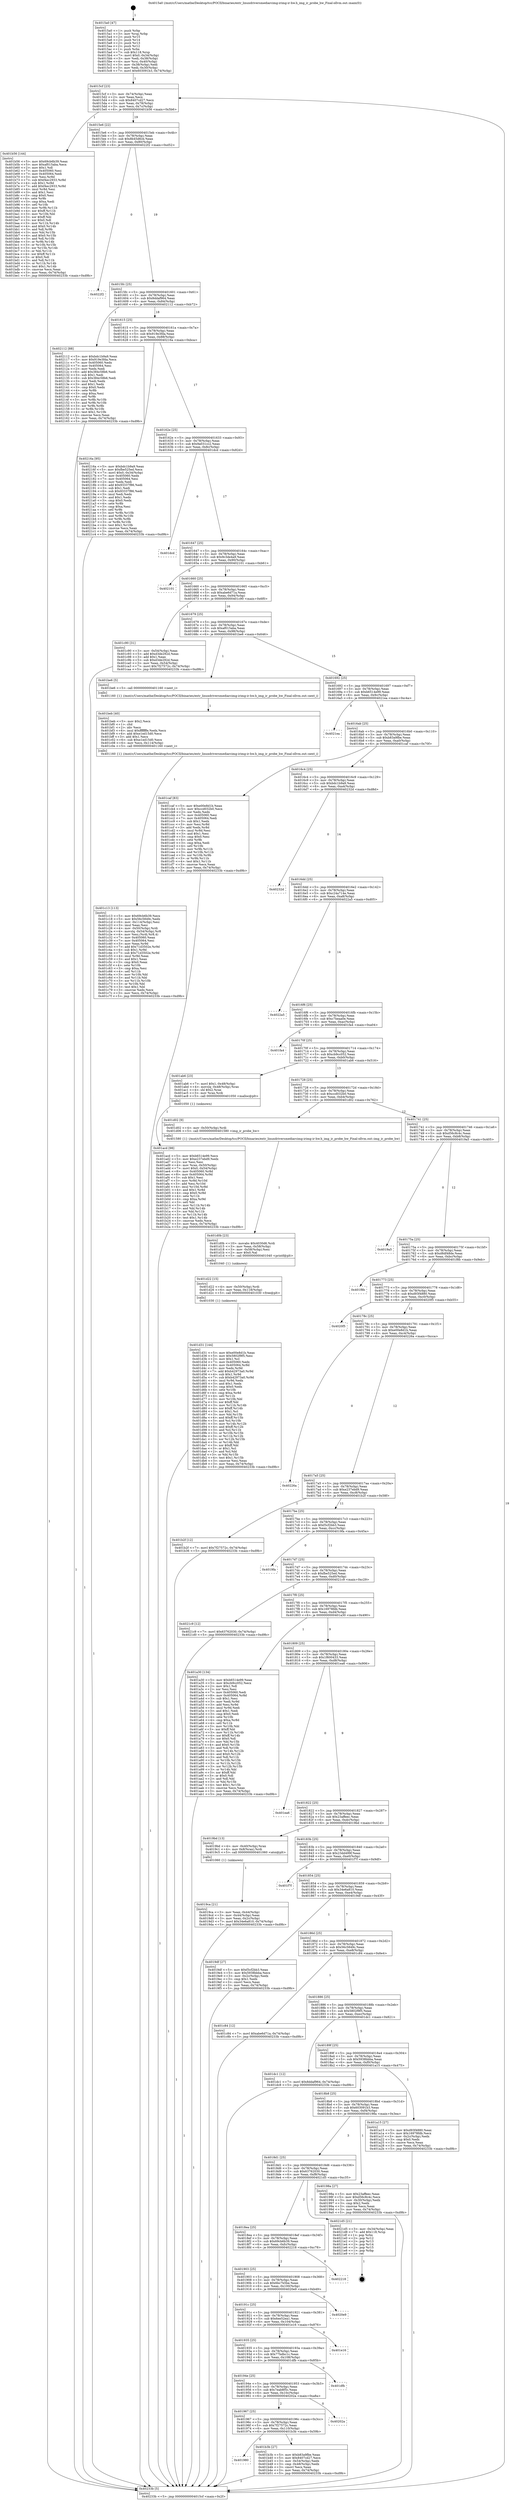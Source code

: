 digraph "0x4015a0" {
  label = "0x4015a0 (/mnt/c/Users/mathe/Desktop/tcc/POCII/binaries/extr_linuxdriversmediarcimg-irimg-ir-hw.h_img_ir_probe_hw_Final-ollvm.out::main(0))"
  labelloc = "t"
  node[shape=record]

  Entry [label="",width=0.3,height=0.3,shape=circle,fillcolor=black,style=filled]
  "0x4015cf" [label="{
     0x4015cf [23]\l
     | [instrs]\l
     &nbsp;&nbsp;0x4015cf \<+3\>: mov -0x74(%rbp),%eax\l
     &nbsp;&nbsp;0x4015d2 \<+2\>: mov %eax,%ecx\l
     &nbsp;&nbsp;0x4015d4 \<+6\>: sub $0x8407cd27,%ecx\l
     &nbsp;&nbsp;0x4015da \<+3\>: mov %eax,-0x78(%rbp)\l
     &nbsp;&nbsp;0x4015dd \<+3\>: mov %ecx,-0x7c(%rbp)\l
     &nbsp;&nbsp;0x4015e0 \<+6\>: je 0000000000401b56 \<main+0x5b6\>\l
  }"]
  "0x401b56" [label="{
     0x401b56 [144]\l
     | [instrs]\l
     &nbsp;&nbsp;0x401b56 \<+5\>: mov $0x69cb6b39,%eax\l
     &nbsp;&nbsp;0x401b5b \<+5\>: mov $0xaf015aba,%ecx\l
     &nbsp;&nbsp;0x401b60 \<+2\>: mov $0x1,%dl\l
     &nbsp;&nbsp;0x401b62 \<+7\>: mov 0x405060,%esi\l
     &nbsp;&nbsp;0x401b69 \<+7\>: mov 0x405064,%edi\l
     &nbsp;&nbsp;0x401b70 \<+3\>: mov %esi,%r8d\l
     &nbsp;&nbsp;0x401b73 \<+7\>: sub $0xf4ec2933,%r8d\l
     &nbsp;&nbsp;0x401b7a \<+4\>: sub $0x1,%r8d\l
     &nbsp;&nbsp;0x401b7e \<+7\>: add $0xf4ec2933,%r8d\l
     &nbsp;&nbsp;0x401b85 \<+4\>: imul %r8d,%esi\l
     &nbsp;&nbsp;0x401b89 \<+3\>: and $0x1,%esi\l
     &nbsp;&nbsp;0x401b8c \<+3\>: cmp $0x0,%esi\l
     &nbsp;&nbsp;0x401b8f \<+4\>: sete %r9b\l
     &nbsp;&nbsp;0x401b93 \<+3\>: cmp $0xa,%edi\l
     &nbsp;&nbsp;0x401b96 \<+4\>: setl %r10b\l
     &nbsp;&nbsp;0x401b9a \<+3\>: mov %r9b,%r11b\l
     &nbsp;&nbsp;0x401b9d \<+4\>: xor $0xff,%r11b\l
     &nbsp;&nbsp;0x401ba1 \<+3\>: mov %r10b,%bl\l
     &nbsp;&nbsp;0x401ba4 \<+3\>: xor $0xff,%bl\l
     &nbsp;&nbsp;0x401ba7 \<+3\>: xor $0x0,%dl\l
     &nbsp;&nbsp;0x401baa \<+3\>: mov %r11b,%r14b\l
     &nbsp;&nbsp;0x401bad \<+4\>: and $0x0,%r14b\l
     &nbsp;&nbsp;0x401bb1 \<+3\>: and %dl,%r9b\l
     &nbsp;&nbsp;0x401bb4 \<+3\>: mov %bl,%r15b\l
     &nbsp;&nbsp;0x401bb7 \<+4\>: and $0x0,%r15b\l
     &nbsp;&nbsp;0x401bbb \<+3\>: and %dl,%r10b\l
     &nbsp;&nbsp;0x401bbe \<+3\>: or %r9b,%r14b\l
     &nbsp;&nbsp;0x401bc1 \<+3\>: or %r10b,%r15b\l
     &nbsp;&nbsp;0x401bc4 \<+3\>: xor %r15b,%r14b\l
     &nbsp;&nbsp;0x401bc7 \<+3\>: or %bl,%r11b\l
     &nbsp;&nbsp;0x401bca \<+4\>: xor $0xff,%r11b\l
     &nbsp;&nbsp;0x401bce \<+3\>: or $0x0,%dl\l
     &nbsp;&nbsp;0x401bd1 \<+3\>: and %dl,%r11b\l
     &nbsp;&nbsp;0x401bd4 \<+3\>: or %r11b,%r14b\l
     &nbsp;&nbsp;0x401bd7 \<+4\>: test $0x1,%r14b\l
     &nbsp;&nbsp;0x401bdb \<+3\>: cmovne %ecx,%eax\l
     &nbsp;&nbsp;0x401bde \<+3\>: mov %eax,-0x74(%rbp)\l
     &nbsp;&nbsp;0x401be1 \<+5\>: jmp 000000000040233b \<main+0xd9b\>\l
  }"]
  "0x4015e6" [label="{
     0x4015e6 [22]\l
     | [instrs]\l
     &nbsp;&nbsp;0x4015e6 \<+5\>: jmp 00000000004015eb \<main+0x4b\>\l
     &nbsp;&nbsp;0x4015eb \<+3\>: mov -0x78(%rbp),%eax\l
     &nbsp;&nbsp;0x4015ee \<+5\>: sub $0x8b45d6cb,%eax\l
     &nbsp;&nbsp;0x4015f3 \<+3\>: mov %eax,-0x80(%rbp)\l
     &nbsp;&nbsp;0x4015f6 \<+6\>: je 00000000004022f2 \<main+0xd52\>\l
  }"]
  Exit [label="",width=0.3,height=0.3,shape=circle,fillcolor=black,style=filled,peripheries=2]
  "0x4022f2" [label="{
     0x4022f2\l
  }", style=dashed]
  "0x4015fc" [label="{
     0x4015fc [25]\l
     | [instrs]\l
     &nbsp;&nbsp;0x4015fc \<+5\>: jmp 0000000000401601 \<main+0x61\>\l
     &nbsp;&nbsp;0x401601 \<+3\>: mov -0x78(%rbp),%eax\l
     &nbsp;&nbsp;0x401604 \<+5\>: sub $0x8ddaf964,%eax\l
     &nbsp;&nbsp;0x401609 \<+6\>: mov %eax,-0x84(%rbp)\l
     &nbsp;&nbsp;0x40160f \<+6\>: je 0000000000402112 \<main+0xb72\>\l
  }"]
  "0x401d31" [label="{
     0x401d31 [144]\l
     | [instrs]\l
     &nbsp;&nbsp;0x401d31 \<+5\>: mov $0xe00e8d1b,%eax\l
     &nbsp;&nbsp;0x401d36 \<+5\>: mov $0x5802f9f5,%esi\l
     &nbsp;&nbsp;0x401d3b \<+2\>: mov $0x1,%cl\l
     &nbsp;&nbsp;0x401d3d \<+7\>: mov 0x405060,%edx\l
     &nbsp;&nbsp;0x401d44 \<+8\>: mov 0x405064,%r8d\l
     &nbsp;&nbsp;0x401d4c \<+3\>: mov %edx,%r9d\l
     &nbsp;&nbsp;0x401d4f \<+7\>: add $0xb42973a0,%r9d\l
     &nbsp;&nbsp;0x401d56 \<+4\>: sub $0x1,%r9d\l
     &nbsp;&nbsp;0x401d5a \<+7\>: sub $0xb42973a0,%r9d\l
     &nbsp;&nbsp;0x401d61 \<+4\>: imul %r9d,%edx\l
     &nbsp;&nbsp;0x401d65 \<+3\>: and $0x1,%edx\l
     &nbsp;&nbsp;0x401d68 \<+3\>: cmp $0x0,%edx\l
     &nbsp;&nbsp;0x401d6b \<+4\>: sete %r10b\l
     &nbsp;&nbsp;0x401d6f \<+4\>: cmp $0xa,%r8d\l
     &nbsp;&nbsp;0x401d73 \<+4\>: setl %r11b\l
     &nbsp;&nbsp;0x401d77 \<+3\>: mov %r10b,%bl\l
     &nbsp;&nbsp;0x401d7a \<+3\>: xor $0xff,%bl\l
     &nbsp;&nbsp;0x401d7d \<+3\>: mov %r11b,%r14b\l
     &nbsp;&nbsp;0x401d80 \<+4\>: xor $0xff,%r14b\l
     &nbsp;&nbsp;0x401d84 \<+3\>: xor $0x1,%cl\l
     &nbsp;&nbsp;0x401d87 \<+3\>: mov %bl,%r15b\l
     &nbsp;&nbsp;0x401d8a \<+4\>: and $0xff,%r15b\l
     &nbsp;&nbsp;0x401d8e \<+3\>: and %cl,%r10b\l
     &nbsp;&nbsp;0x401d91 \<+3\>: mov %r14b,%r12b\l
     &nbsp;&nbsp;0x401d94 \<+4\>: and $0xff,%r12b\l
     &nbsp;&nbsp;0x401d98 \<+3\>: and %cl,%r11b\l
     &nbsp;&nbsp;0x401d9b \<+3\>: or %r10b,%r15b\l
     &nbsp;&nbsp;0x401d9e \<+3\>: or %r11b,%r12b\l
     &nbsp;&nbsp;0x401da1 \<+3\>: xor %r12b,%r15b\l
     &nbsp;&nbsp;0x401da4 \<+3\>: or %r14b,%bl\l
     &nbsp;&nbsp;0x401da7 \<+3\>: xor $0xff,%bl\l
     &nbsp;&nbsp;0x401daa \<+3\>: or $0x1,%cl\l
     &nbsp;&nbsp;0x401dad \<+2\>: and %cl,%bl\l
     &nbsp;&nbsp;0x401daf \<+3\>: or %bl,%r15b\l
     &nbsp;&nbsp;0x401db2 \<+4\>: test $0x1,%r15b\l
     &nbsp;&nbsp;0x401db6 \<+3\>: cmovne %esi,%eax\l
     &nbsp;&nbsp;0x401db9 \<+3\>: mov %eax,-0x74(%rbp)\l
     &nbsp;&nbsp;0x401dbc \<+5\>: jmp 000000000040233b \<main+0xd9b\>\l
  }"]
  "0x402112" [label="{
     0x402112 [88]\l
     | [instrs]\l
     &nbsp;&nbsp;0x402112 \<+5\>: mov $0xbdc1b9a9,%eax\l
     &nbsp;&nbsp;0x402117 \<+5\>: mov $0x919e3fda,%ecx\l
     &nbsp;&nbsp;0x40211c \<+7\>: mov 0x405060,%edx\l
     &nbsp;&nbsp;0x402123 \<+7\>: mov 0x405064,%esi\l
     &nbsp;&nbsp;0x40212a \<+2\>: mov %edx,%edi\l
     &nbsp;&nbsp;0x40212c \<+6\>: add $0x384c58b6,%edi\l
     &nbsp;&nbsp;0x402132 \<+3\>: sub $0x1,%edi\l
     &nbsp;&nbsp;0x402135 \<+6\>: sub $0x384c58b6,%edi\l
     &nbsp;&nbsp;0x40213b \<+3\>: imul %edi,%edx\l
     &nbsp;&nbsp;0x40213e \<+3\>: and $0x1,%edx\l
     &nbsp;&nbsp;0x402141 \<+3\>: cmp $0x0,%edx\l
     &nbsp;&nbsp;0x402144 \<+4\>: sete %r8b\l
     &nbsp;&nbsp;0x402148 \<+3\>: cmp $0xa,%esi\l
     &nbsp;&nbsp;0x40214b \<+4\>: setl %r9b\l
     &nbsp;&nbsp;0x40214f \<+3\>: mov %r8b,%r10b\l
     &nbsp;&nbsp;0x402152 \<+3\>: and %r9b,%r10b\l
     &nbsp;&nbsp;0x402155 \<+3\>: xor %r9b,%r8b\l
     &nbsp;&nbsp;0x402158 \<+3\>: or %r8b,%r10b\l
     &nbsp;&nbsp;0x40215b \<+4\>: test $0x1,%r10b\l
     &nbsp;&nbsp;0x40215f \<+3\>: cmovne %ecx,%eax\l
     &nbsp;&nbsp;0x402162 \<+3\>: mov %eax,-0x74(%rbp)\l
     &nbsp;&nbsp;0x402165 \<+5\>: jmp 000000000040233b \<main+0xd9b\>\l
  }"]
  "0x401615" [label="{
     0x401615 [25]\l
     | [instrs]\l
     &nbsp;&nbsp;0x401615 \<+5\>: jmp 000000000040161a \<main+0x7a\>\l
     &nbsp;&nbsp;0x40161a \<+3\>: mov -0x78(%rbp),%eax\l
     &nbsp;&nbsp;0x40161d \<+5\>: sub $0x919e3fda,%eax\l
     &nbsp;&nbsp;0x401622 \<+6\>: mov %eax,-0x88(%rbp)\l
     &nbsp;&nbsp;0x401628 \<+6\>: je 000000000040216a \<main+0xbca\>\l
  }"]
  "0x401d22" [label="{
     0x401d22 [15]\l
     | [instrs]\l
     &nbsp;&nbsp;0x401d22 \<+4\>: mov -0x50(%rbp),%rdi\l
     &nbsp;&nbsp;0x401d26 \<+6\>: mov %eax,-0x118(%rbp)\l
     &nbsp;&nbsp;0x401d2c \<+5\>: call 0000000000401030 \<free@plt\>\l
     | [calls]\l
     &nbsp;&nbsp;0x401030 \{1\} (unknown)\l
  }"]
  "0x40216a" [label="{
     0x40216a [95]\l
     | [instrs]\l
     &nbsp;&nbsp;0x40216a \<+5\>: mov $0xbdc1b9a9,%eax\l
     &nbsp;&nbsp;0x40216f \<+5\>: mov $0xfbe525ed,%ecx\l
     &nbsp;&nbsp;0x402174 \<+7\>: movl $0x0,-0x34(%rbp)\l
     &nbsp;&nbsp;0x40217b \<+7\>: mov 0x405060,%edx\l
     &nbsp;&nbsp;0x402182 \<+7\>: mov 0x405064,%esi\l
     &nbsp;&nbsp;0x402189 \<+2\>: mov %edx,%edi\l
     &nbsp;&nbsp;0x40218b \<+6\>: add $0x93337f86,%edi\l
     &nbsp;&nbsp;0x402191 \<+3\>: sub $0x1,%edi\l
     &nbsp;&nbsp;0x402194 \<+6\>: sub $0x93337f86,%edi\l
     &nbsp;&nbsp;0x40219a \<+3\>: imul %edi,%edx\l
     &nbsp;&nbsp;0x40219d \<+3\>: and $0x1,%edx\l
     &nbsp;&nbsp;0x4021a0 \<+3\>: cmp $0x0,%edx\l
     &nbsp;&nbsp;0x4021a3 \<+4\>: sete %r8b\l
     &nbsp;&nbsp;0x4021a7 \<+3\>: cmp $0xa,%esi\l
     &nbsp;&nbsp;0x4021aa \<+4\>: setl %r9b\l
     &nbsp;&nbsp;0x4021ae \<+3\>: mov %r8b,%r10b\l
     &nbsp;&nbsp;0x4021b1 \<+3\>: and %r9b,%r10b\l
     &nbsp;&nbsp;0x4021b4 \<+3\>: xor %r9b,%r8b\l
     &nbsp;&nbsp;0x4021b7 \<+3\>: or %r8b,%r10b\l
     &nbsp;&nbsp;0x4021ba \<+4\>: test $0x1,%r10b\l
     &nbsp;&nbsp;0x4021be \<+3\>: cmovne %ecx,%eax\l
     &nbsp;&nbsp;0x4021c1 \<+3\>: mov %eax,-0x74(%rbp)\l
     &nbsp;&nbsp;0x4021c4 \<+5\>: jmp 000000000040233b \<main+0xd9b\>\l
  }"]
  "0x40162e" [label="{
     0x40162e [25]\l
     | [instrs]\l
     &nbsp;&nbsp;0x40162e \<+5\>: jmp 0000000000401633 \<main+0x93\>\l
     &nbsp;&nbsp;0x401633 \<+3\>: mov -0x78(%rbp),%eax\l
     &nbsp;&nbsp;0x401636 \<+5\>: sub $0x9a031cc2,%eax\l
     &nbsp;&nbsp;0x40163b \<+6\>: mov %eax,-0x8c(%rbp)\l
     &nbsp;&nbsp;0x401641 \<+6\>: je 0000000000401dcd \<main+0x82d\>\l
  }"]
  "0x401d0b" [label="{
     0x401d0b [23]\l
     | [instrs]\l
     &nbsp;&nbsp;0x401d0b \<+10\>: movabs $0x4030d6,%rdi\l
     &nbsp;&nbsp;0x401d15 \<+3\>: mov %eax,-0x58(%rbp)\l
     &nbsp;&nbsp;0x401d18 \<+3\>: mov -0x58(%rbp),%esi\l
     &nbsp;&nbsp;0x401d1b \<+2\>: mov $0x0,%al\l
     &nbsp;&nbsp;0x401d1d \<+5\>: call 0000000000401040 \<printf@plt\>\l
     | [calls]\l
     &nbsp;&nbsp;0x401040 \{1\} (unknown)\l
  }"]
  "0x401dcd" [label="{
     0x401dcd\l
  }", style=dashed]
  "0x401647" [label="{
     0x401647 [25]\l
     | [instrs]\l
     &nbsp;&nbsp;0x401647 \<+5\>: jmp 000000000040164c \<main+0xac\>\l
     &nbsp;&nbsp;0x40164c \<+3\>: mov -0x78(%rbp),%eax\l
     &nbsp;&nbsp;0x40164f \<+5\>: sub $0x9c3de4a9,%eax\l
     &nbsp;&nbsp;0x401654 \<+6\>: mov %eax,-0x90(%rbp)\l
     &nbsp;&nbsp;0x40165a \<+6\>: je 0000000000402101 \<main+0xb61\>\l
  }"]
  "0x401c13" [label="{
     0x401c13 [113]\l
     | [instrs]\l
     &nbsp;&nbsp;0x401c13 \<+5\>: mov $0x69cb6b39,%ecx\l
     &nbsp;&nbsp;0x401c18 \<+5\>: mov $0x56c5849c,%edx\l
     &nbsp;&nbsp;0x401c1d \<+6\>: mov -0x114(%rbp),%esi\l
     &nbsp;&nbsp;0x401c23 \<+3\>: imul %eax,%esi\l
     &nbsp;&nbsp;0x401c26 \<+4\>: mov -0x50(%rbp),%rdi\l
     &nbsp;&nbsp;0x401c2a \<+4\>: movslq -0x54(%rbp),%r8\l
     &nbsp;&nbsp;0x401c2e \<+4\>: mov %esi,(%rdi,%r8,4)\l
     &nbsp;&nbsp;0x401c32 \<+7\>: mov 0x405060,%eax\l
     &nbsp;&nbsp;0x401c39 \<+7\>: mov 0x405064,%esi\l
     &nbsp;&nbsp;0x401c40 \<+3\>: mov %eax,%r9d\l
     &nbsp;&nbsp;0x401c43 \<+7\>: add $0x71d3502e,%r9d\l
     &nbsp;&nbsp;0x401c4a \<+4\>: sub $0x1,%r9d\l
     &nbsp;&nbsp;0x401c4e \<+7\>: sub $0x71d3502e,%r9d\l
     &nbsp;&nbsp;0x401c55 \<+4\>: imul %r9d,%eax\l
     &nbsp;&nbsp;0x401c59 \<+3\>: and $0x1,%eax\l
     &nbsp;&nbsp;0x401c5c \<+3\>: cmp $0x0,%eax\l
     &nbsp;&nbsp;0x401c5f \<+4\>: sete %r10b\l
     &nbsp;&nbsp;0x401c63 \<+3\>: cmp $0xa,%esi\l
     &nbsp;&nbsp;0x401c66 \<+4\>: setl %r11b\l
     &nbsp;&nbsp;0x401c6a \<+3\>: mov %r10b,%bl\l
     &nbsp;&nbsp;0x401c6d \<+3\>: and %r11b,%bl\l
     &nbsp;&nbsp;0x401c70 \<+3\>: xor %r11b,%r10b\l
     &nbsp;&nbsp;0x401c73 \<+3\>: or %r10b,%bl\l
     &nbsp;&nbsp;0x401c76 \<+3\>: test $0x1,%bl\l
     &nbsp;&nbsp;0x401c79 \<+3\>: cmovne %edx,%ecx\l
     &nbsp;&nbsp;0x401c7c \<+3\>: mov %ecx,-0x74(%rbp)\l
     &nbsp;&nbsp;0x401c7f \<+5\>: jmp 000000000040233b \<main+0xd9b\>\l
  }"]
  "0x402101" [label="{
     0x402101\l
  }", style=dashed]
  "0x401660" [label="{
     0x401660 [25]\l
     | [instrs]\l
     &nbsp;&nbsp;0x401660 \<+5\>: jmp 0000000000401665 \<main+0xc5\>\l
     &nbsp;&nbsp;0x401665 \<+3\>: mov -0x78(%rbp),%eax\l
     &nbsp;&nbsp;0x401668 \<+5\>: sub $0xabe6d71a,%eax\l
     &nbsp;&nbsp;0x40166d \<+6\>: mov %eax,-0x94(%rbp)\l
     &nbsp;&nbsp;0x401673 \<+6\>: je 0000000000401c90 \<main+0x6f0\>\l
  }"]
  "0x401beb" [label="{
     0x401beb [40]\l
     | [instrs]\l
     &nbsp;&nbsp;0x401beb \<+5\>: mov $0x2,%ecx\l
     &nbsp;&nbsp;0x401bf0 \<+1\>: cltd\l
     &nbsp;&nbsp;0x401bf1 \<+2\>: idiv %ecx\l
     &nbsp;&nbsp;0x401bf3 \<+6\>: imul $0xfffffffe,%edx,%ecx\l
     &nbsp;&nbsp;0x401bf9 \<+6\>: add $0xe1ed15d0,%ecx\l
     &nbsp;&nbsp;0x401bff \<+3\>: add $0x1,%ecx\l
     &nbsp;&nbsp;0x401c02 \<+6\>: sub $0xe1ed15d0,%ecx\l
     &nbsp;&nbsp;0x401c08 \<+6\>: mov %ecx,-0x114(%rbp)\l
     &nbsp;&nbsp;0x401c0e \<+5\>: call 0000000000401160 \<next_i\>\l
     | [calls]\l
     &nbsp;&nbsp;0x401160 \{1\} (/mnt/c/Users/mathe/Desktop/tcc/POCII/binaries/extr_linuxdriversmediarcimg-irimg-ir-hw.h_img_ir_probe_hw_Final-ollvm.out::next_i)\l
  }"]
  "0x401c90" [label="{
     0x401c90 [31]\l
     | [instrs]\l
     &nbsp;&nbsp;0x401c90 \<+3\>: mov -0x54(%rbp),%eax\l
     &nbsp;&nbsp;0x401c93 \<+5\>: add $0xd3de292d,%eax\l
     &nbsp;&nbsp;0x401c98 \<+3\>: add $0x1,%eax\l
     &nbsp;&nbsp;0x401c9b \<+5\>: sub $0xd3de292d,%eax\l
     &nbsp;&nbsp;0x401ca0 \<+3\>: mov %eax,-0x54(%rbp)\l
     &nbsp;&nbsp;0x401ca3 \<+7\>: movl $0x7f27572c,-0x74(%rbp)\l
     &nbsp;&nbsp;0x401caa \<+5\>: jmp 000000000040233b \<main+0xd9b\>\l
  }"]
  "0x401679" [label="{
     0x401679 [25]\l
     | [instrs]\l
     &nbsp;&nbsp;0x401679 \<+5\>: jmp 000000000040167e \<main+0xde\>\l
     &nbsp;&nbsp;0x40167e \<+3\>: mov -0x78(%rbp),%eax\l
     &nbsp;&nbsp;0x401681 \<+5\>: sub $0xaf015aba,%eax\l
     &nbsp;&nbsp;0x401686 \<+6\>: mov %eax,-0x98(%rbp)\l
     &nbsp;&nbsp;0x40168c \<+6\>: je 0000000000401be6 \<main+0x646\>\l
  }"]
  "0x401980" [label="{
     0x401980\l
  }", style=dashed]
  "0x401be6" [label="{
     0x401be6 [5]\l
     | [instrs]\l
     &nbsp;&nbsp;0x401be6 \<+5\>: call 0000000000401160 \<next_i\>\l
     | [calls]\l
     &nbsp;&nbsp;0x401160 \{1\} (/mnt/c/Users/mathe/Desktop/tcc/POCII/binaries/extr_linuxdriversmediarcimg-irimg-ir-hw.h_img_ir_probe_hw_Final-ollvm.out::next_i)\l
  }"]
  "0x401692" [label="{
     0x401692 [25]\l
     | [instrs]\l
     &nbsp;&nbsp;0x401692 \<+5\>: jmp 0000000000401697 \<main+0xf7\>\l
     &nbsp;&nbsp;0x401697 \<+3\>: mov -0x78(%rbp),%eax\l
     &nbsp;&nbsp;0x40169a \<+5\>: sub $0xb6514e99,%eax\l
     &nbsp;&nbsp;0x40169f \<+6\>: mov %eax,-0x9c(%rbp)\l
     &nbsp;&nbsp;0x4016a5 \<+6\>: je 00000000004021ea \<main+0xc4a\>\l
  }"]
  "0x401b3b" [label="{
     0x401b3b [27]\l
     | [instrs]\l
     &nbsp;&nbsp;0x401b3b \<+5\>: mov $0xb83a9fbe,%eax\l
     &nbsp;&nbsp;0x401b40 \<+5\>: mov $0x8407cd27,%ecx\l
     &nbsp;&nbsp;0x401b45 \<+3\>: mov -0x54(%rbp),%edx\l
     &nbsp;&nbsp;0x401b48 \<+3\>: cmp -0x48(%rbp),%edx\l
     &nbsp;&nbsp;0x401b4b \<+3\>: cmovl %ecx,%eax\l
     &nbsp;&nbsp;0x401b4e \<+3\>: mov %eax,-0x74(%rbp)\l
     &nbsp;&nbsp;0x401b51 \<+5\>: jmp 000000000040233b \<main+0xd9b\>\l
  }"]
  "0x4021ea" [label="{
     0x4021ea\l
  }", style=dashed]
  "0x4016ab" [label="{
     0x4016ab [25]\l
     | [instrs]\l
     &nbsp;&nbsp;0x4016ab \<+5\>: jmp 00000000004016b0 \<main+0x110\>\l
     &nbsp;&nbsp;0x4016b0 \<+3\>: mov -0x78(%rbp),%eax\l
     &nbsp;&nbsp;0x4016b3 \<+5\>: sub $0xb83a9fbe,%eax\l
     &nbsp;&nbsp;0x4016b8 \<+6\>: mov %eax,-0xa0(%rbp)\l
     &nbsp;&nbsp;0x4016be \<+6\>: je 0000000000401caf \<main+0x70f\>\l
  }"]
  "0x401967" [label="{
     0x401967 [25]\l
     | [instrs]\l
     &nbsp;&nbsp;0x401967 \<+5\>: jmp 000000000040196c \<main+0x3cc\>\l
     &nbsp;&nbsp;0x40196c \<+3\>: mov -0x78(%rbp),%eax\l
     &nbsp;&nbsp;0x40196f \<+5\>: sub $0x7f27572c,%eax\l
     &nbsp;&nbsp;0x401974 \<+6\>: mov %eax,-0x110(%rbp)\l
     &nbsp;&nbsp;0x40197a \<+6\>: je 0000000000401b3b \<main+0x59b\>\l
  }"]
  "0x401caf" [label="{
     0x401caf [83]\l
     | [instrs]\l
     &nbsp;&nbsp;0x401caf \<+5\>: mov $0xe00e8d1b,%eax\l
     &nbsp;&nbsp;0x401cb4 \<+5\>: mov $0xccd032b0,%ecx\l
     &nbsp;&nbsp;0x401cb9 \<+2\>: xor %edx,%edx\l
     &nbsp;&nbsp;0x401cbb \<+7\>: mov 0x405060,%esi\l
     &nbsp;&nbsp;0x401cc2 \<+7\>: mov 0x405064,%edi\l
     &nbsp;&nbsp;0x401cc9 \<+3\>: sub $0x1,%edx\l
     &nbsp;&nbsp;0x401ccc \<+3\>: mov %esi,%r8d\l
     &nbsp;&nbsp;0x401ccf \<+3\>: add %edx,%r8d\l
     &nbsp;&nbsp;0x401cd2 \<+4\>: imul %r8d,%esi\l
     &nbsp;&nbsp;0x401cd6 \<+3\>: and $0x1,%esi\l
     &nbsp;&nbsp;0x401cd9 \<+3\>: cmp $0x0,%esi\l
     &nbsp;&nbsp;0x401cdc \<+4\>: sete %r9b\l
     &nbsp;&nbsp;0x401ce0 \<+3\>: cmp $0xa,%edi\l
     &nbsp;&nbsp;0x401ce3 \<+4\>: setl %r10b\l
     &nbsp;&nbsp;0x401ce7 \<+3\>: mov %r9b,%r11b\l
     &nbsp;&nbsp;0x401cea \<+3\>: and %r10b,%r11b\l
     &nbsp;&nbsp;0x401ced \<+3\>: xor %r10b,%r9b\l
     &nbsp;&nbsp;0x401cf0 \<+3\>: or %r9b,%r11b\l
     &nbsp;&nbsp;0x401cf3 \<+4\>: test $0x1,%r11b\l
     &nbsp;&nbsp;0x401cf7 \<+3\>: cmovne %ecx,%eax\l
     &nbsp;&nbsp;0x401cfa \<+3\>: mov %eax,-0x74(%rbp)\l
     &nbsp;&nbsp;0x401cfd \<+5\>: jmp 000000000040233b \<main+0xd9b\>\l
  }"]
  "0x4016c4" [label="{
     0x4016c4 [25]\l
     | [instrs]\l
     &nbsp;&nbsp;0x4016c4 \<+5\>: jmp 00000000004016c9 \<main+0x129\>\l
     &nbsp;&nbsp;0x4016c9 \<+3\>: mov -0x78(%rbp),%eax\l
     &nbsp;&nbsp;0x4016cc \<+5\>: sub $0xbdc1b9a9,%eax\l
     &nbsp;&nbsp;0x4016d1 \<+6\>: mov %eax,-0xa4(%rbp)\l
     &nbsp;&nbsp;0x4016d7 \<+6\>: je 000000000040232d \<main+0xd8d\>\l
  }"]
  "0x40202a" [label="{
     0x40202a\l
  }", style=dashed]
  "0x40232d" [label="{
     0x40232d\l
  }", style=dashed]
  "0x4016dd" [label="{
     0x4016dd [25]\l
     | [instrs]\l
     &nbsp;&nbsp;0x4016dd \<+5\>: jmp 00000000004016e2 \<main+0x142\>\l
     &nbsp;&nbsp;0x4016e2 \<+3\>: mov -0x78(%rbp),%eax\l
     &nbsp;&nbsp;0x4016e5 \<+5\>: sub $0xc24a714e,%eax\l
     &nbsp;&nbsp;0x4016ea \<+6\>: mov %eax,-0xa8(%rbp)\l
     &nbsp;&nbsp;0x4016f0 \<+6\>: je 00000000004022a5 \<main+0xd05\>\l
  }"]
  "0x40194e" [label="{
     0x40194e [25]\l
     | [instrs]\l
     &nbsp;&nbsp;0x40194e \<+5\>: jmp 0000000000401953 \<main+0x3b3\>\l
     &nbsp;&nbsp;0x401953 \<+3\>: mov -0x78(%rbp),%eax\l
     &nbsp;&nbsp;0x401956 \<+5\>: sub $0x7eab8f5c,%eax\l
     &nbsp;&nbsp;0x40195b \<+6\>: mov %eax,-0x10c(%rbp)\l
     &nbsp;&nbsp;0x401961 \<+6\>: je 000000000040202a \<main+0xa8a\>\l
  }"]
  "0x4022a5" [label="{
     0x4022a5\l
  }", style=dashed]
  "0x4016f6" [label="{
     0x4016f6 [25]\l
     | [instrs]\l
     &nbsp;&nbsp;0x4016f6 \<+5\>: jmp 00000000004016fb \<main+0x15b\>\l
     &nbsp;&nbsp;0x4016fb \<+3\>: mov -0x78(%rbp),%eax\l
     &nbsp;&nbsp;0x4016fe \<+5\>: sub $0xc7beaa0e,%eax\l
     &nbsp;&nbsp;0x401703 \<+6\>: mov %eax,-0xac(%rbp)\l
     &nbsp;&nbsp;0x401709 \<+6\>: je 0000000000401fa4 \<main+0xa04\>\l
  }"]
  "0x401dfb" [label="{
     0x401dfb\l
  }", style=dashed]
  "0x401fa4" [label="{
     0x401fa4\l
  }", style=dashed]
  "0x40170f" [label="{
     0x40170f [25]\l
     | [instrs]\l
     &nbsp;&nbsp;0x40170f \<+5\>: jmp 0000000000401714 \<main+0x174\>\l
     &nbsp;&nbsp;0x401714 \<+3\>: mov -0x78(%rbp),%eax\l
     &nbsp;&nbsp;0x401717 \<+5\>: sub $0xcb9cc052,%eax\l
     &nbsp;&nbsp;0x40171c \<+6\>: mov %eax,-0xb0(%rbp)\l
     &nbsp;&nbsp;0x401722 \<+6\>: je 0000000000401ab6 \<main+0x516\>\l
  }"]
  "0x401935" [label="{
     0x401935 [25]\l
     | [instrs]\l
     &nbsp;&nbsp;0x401935 \<+5\>: jmp 000000000040193a \<main+0x39a\>\l
     &nbsp;&nbsp;0x40193a \<+3\>: mov -0x78(%rbp),%eax\l
     &nbsp;&nbsp;0x40193d \<+5\>: sub $0x77bdbc1c,%eax\l
     &nbsp;&nbsp;0x401942 \<+6\>: mov %eax,-0x108(%rbp)\l
     &nbsp;&nbsp;0x401948 \<+6\>: je 0000000000401dfb \<main+0x85b\>\l
  }"]
  "0x401ab6" [label="{
     0x401ab6 [23]\l
     | [instrs]\l
     &nbsp;&nbsp;0x401ab6 \<+7\>: movl $0x1,-0x48(%rbp)\l
     &nbsp;&nbsp;0x401abd \<+4\>: movslq -0x48(%rbp),%rax\l
     &nbsp;&nbsp;0x401ac1 \<+4\>: shl $0x2,%rax\l
     &nbsp;&nbsp;0x401ac5 \<+3\>: mov %rax,%rdi\l
     &nbsp;&nbsp;0x401ac8 \<+5\>: call 0000000000401050 \<malloc@plt\>\l
     | [calls]\l
     &nbsp;&nbsp;0x401050 \{1\} (unknown)\l
  }"]
  "0x401728" [label="{
     0x401728 [25]\l
     | [instrs]\l
     &nbsp;&nbsp;0x401728 \<+5\>: jmp 000000000040172d \<main+0x18d\>\l
     &nbsp;&nbsp;0x40172d \<+3\>: mov -0x78(%rbp),%eax\l
     &nbsp;&nbsp;0x401730 \<+5\>: sub $0xccd032b0,%eax\l
     &nbsp;&nbsp;0x401735 \<+6\>: mov %eax,-0xb4(%rbp)\l
     &nbsp;&nbsp;0x40173b \<+6\>: je 0000000000401d02 \<main+0x762\>\l
  }"]
  "0x401e16" [label="{
     0x401e16\l
  }", style=dashed]
  "0x401d02" [label="{
     0x401d02 [9]\l
     | [instrs]\l
     &nbsp;&nbsp;0x401d02 \<+4\>: mov -0x50(%rbp),%rdi\l
     &nbsp;&nbsp;0x401d06 \<+5\>: call 0000000000401580 \<img_ir_probe_hw\>\l
     | [calls]\l
     &nbsp;&nbsp;0x401580 \{1\} (/mnt/c/Users/mathe/Desktop/tcc/POCII/binaries/extr_linuxdriversmediarcimg-irimg-ir-hw.h_img_ir_probe_hw_Final-ollvm.out::img_ir_probe_hw)\l
  }"]
  "0x401741" [label="{
     0x401741 [25]\l
     | [instrs]\l
     &nbsp;&nbsp;0x401741 \<+5\>: jmp 0000000000401746 \<main+0x1a6\>\l
     &nbsp;&nbsp;0x401746 \<+3\>: mov -0x78(%rbp),%eax\l
     &nbsp;&nbsp;0x401749 \<+5\>: sub $0xd56c8c4c,%eax\l
     &nbsp;&nbsp;0x40174e \<+6\>: mov %eax,-0xb8(%rbp)\l
     &nbsp;&nbsp;0x401754 \<+6\>: je 00000000004019a5 \<main+0x405\>\l
  }"]
  "0x40191c" [label="{
     0x40191c [25]\l
     | [instrs]\l
     &nbsp;&nbsp;0x40191c \<+5\>: jmp 0000000000401921 \<main+0x381\>\l
     &nbsp;&nbsp;0x401921 \<+3\>: mov -0x78(%rbp),%eax\l
     &nbsp;&nbsp;0x401924 \<+5\>: sub $0x6ee52ea1,%eax\l
     &nbsp;&nbsp;0x401929 \<+6\>: mov %eax,-0x104(%rbp)\l
     &nbsp;&nbsp;0x40192f \<+6\>: je 0000000000401e16 \<main+0x876\>\l
  }"]
  "0x4019a5" [label="{
     0x4019a5\l
  }", style=dashed]
  "0x40175a" [label="{
     0x40175a [25]\l
     | [instrs]\l
     &nbsp;&nbsp;0x40175a \<+5\>: jmp 000000000040175f \<main+0x1bf\>\l
     &nbsp;&nbsp;0x40175f \<+3\>: mov -0x78(%rbp),%eax\l
     &nbsp;&nbsp;0x401762 \<+5\>: sub $0xd8df48de,%eax\l
     &nbsp;&nbsp;0x401767 \<+6\>: mov %eax,-0xbc(%rbp)\l
     &nbsp;&nbsp;0x40176d \<+6\>: je 0000000000401f8b \<main+0x9eb\>\l
  }"]
  "0x4020e9" [label="{
     0x4020e9\l
  }", style=dashed]
  "0x401f8b" [label="{
     0x401f8b\l
  }", style=dashed]
  "0x401773" [label="{
     0x401773 [25]\l
     | [instrs]\l
     &nbsp;&nbsp;0x401773 \<+5\>: jmp 0000000000401778 \<main+0x1d8\>\l
     &nbsp;&nbsp;0x401778 \<+3\>: mov -0x78(%rbp),%eax\l
     &nbsp;&nbsp;0x40177b \<+5\>: sub $0xd93f4880,%eax\l
     &nbsp;&nbsp;0x401780 \<+6\>: mov %eax,-0xc0(%rbp)\l
     &nbsp;&nbsp;0x401786 \<+6\>: je 00000000004020f5 \<main+0xb55\>\l
  }"]
  "0x401903" [label="{
     0x401903 [25]\l
     | [instrs]\l
     &nbsp;&nbsp;0x401903 \<+5\>: jmp 0000000000401908 \<main+0x368\>\l
     &nbsp;&nbsp;0x401908 \<+3\>: mov -0x78(%rbp),%eax\l
     &nbsp;&nbsp;0x40190b \<+5\>: sub $0x6bc7b5be,%eax\l
     &nbsp;&nbsp;0x401910 \<+6\>: mov %eax,-0x100(%rbp)\l
     &nbsp;&nbsp;0x401916 \<+6\>: je 00000000004020e9 \<main+0xb49\>\l
  }"]
  "0x4020f5" [label="{
     0x4020f5\l
  }", style=dashed]
  "0x40178c" [label="{
     0x40178c [25]\l
     | [instrs]\l
     &nbsp;&nbsp;0x40178c \<+5\>: jmp 0000000000401791 \<main+0x1f1\>\l
     &nbsp;&nbsp;0x401791 \<+3\>: mov -0x78(%rbp),%eax\l
     &nbsp;&nbsp;0x401794 \<+5\>: sub $0xe00e8d1b,%eax\l
     &nbsp;&nbsp;0x401799 \<+6\>: mov %eax,-0xc4(%rbp)\l
     &nbsp;&nbsp;0x40179f \<+6\>: je 000000000040226a \<main+0xcca\>\l
  }"]
  "0x402218" [label="{
     0x402218\l
  }", style=dashed]
  "0x40226a" [label="{
     0x40226a\l
  }", style=dashed]
  "0x4017a5" [label="{
     0x4017a5 [25]\l
     | [instrs]\l
     &nbsp;&nbsp;0x4017a5 \<+5\>: jmp 00000000004017aa \<main+0x20a\>\l
     &nbsp;&nbsp;0x4017aa \<+3\>: mov -0x78(%rbp),%eax\l
     &nbsp;&nbsp;0x4017ad \<+5\>: sub $0xe237ebd9,%eax\l
     &nbsp;&nbsp;0x4017b2 \<+6\>: mov %eax,-0xc8(%rbp)\l
     &nbsp;&nbsp;0x4017b8 \<+6\>: je 0000000000401b2f \<main+0x58f\>\l
  }"]
  "0x4018ea" [label="{
     0x4018ea [25]\l
     | [instrs]\l
     &nbsp;&nbsp;0x4018ea \<+5\>: jmp 00000000004018ef \<main+0x34f\>\l
     &nbsp;&nbsp;0x4018ef \<+3\>: mov -0x78(%rbp),%eax\l
     &nbsp;&nbsp;0x4018f2 \<+5\>: sub $0x69cb6b39,%eax\l
     &nbsp;&nbsp;0x4018f7 \<+6\>: mov %eax,-0xfc(%rbp)\l
     &nbsp;&nbsp;0x4018fd \<+6\>: je 0000000000402218 \<main+0xc78\>\l
  }"]
  "0x401b2f" [label="{
     0x401b2f [12]\l
     | [instrs]\l
     &nbsp;&nbsp;0x401b2f \<+7\>: movl $0x7f27572c,-0x74(%rbp)\l
     &nbsp;&nbsp;0x401b36 \<+5\>: jmp 000000000040233b \<main+0xd9b\>\l
  }"]
  "0x4017be" [label="{
     0x4017be [25]\l
     | [instrs]\l
     &nbsp;&nbsp;0x4017be \<+5\>: jmp 00000000004017c3 \<main+0x223\>\l
     &nbsp;&nbsp;0x4017c3 \<+3\>: mov -0x78(%rbp),%eax\l
     &nbsp;&nbsp;0x4017c6 \<+5\>: sub $0xf3cf2bb3,%eax\l
     &nbsp;&nbsp;0x4017cb \<+6\>: mov %eax,-0xcc(%rbp)\l
     &nbsp;&nbsp;0x4017d1 \<+6\>: je 00000000004019fa \<main+0x45a\>\l
  }"]
  "0x4021d5" [label="{
     0x4021d5 [21]\l
     | [instrs]\l
     &nbsp;&nbsp;0x4021d5 \<+3\>: mov -0x34(%rbp),%eax\l
     &nbsp;&nbsp;0x4021d8 \<+7\>: add $0x118,%rsp\l
     &nbsp;&nbsp;0x4021df \<+1\>: pop %rbx\l
     &nbsp;&nbsp;0x4021e0 \<+2\>: pop %r12\l
     &nbsp;&nbsp;0x4021e2 \<+2\>: pop %r13\l
     &nbsp;&nbsp;0x4021e4 \<+2\>: pop %r14\l
     &nbsp;&nbsp;0x4021e6 \<+2\>: pop %r15\l
     &nbsp;&nbsp;0x4021e8 \<+1\>: pop %rbp\l
     &nbsp;&nbsp;0x4021e9 \<+1\>: ret\l
  }"]
  "0x4019fa" [label="{
     0x4019fa\l
  }", style=dashed]
  "0x4017d7" [label="{
     0x4017d7 [25]\l
     | [instrs]\l
     &nbsp;&nbsp;0x4017d7 \<+5\>: jmp 00000000004017dc \<main+0x23c\>\l
     &nbsp;&nbsp;0x4017dc \<+3\>: mov -0x78(%rbp),%eax\l
     &nbsp;&nbsp;0x4017df \<+5\>: sub $0xfbe525ed,%eax\l
     &nbsp;&nbsp;0x4017e4 \<+6\>: mov %eax,-0xd0(%rbp)\l
     &nbsp;&nbsp;0x4017ea \<+6\>: je 00000000004021c9 \<main+0xc29\>\l
  }"]
  "0x401acd" [label="{
     0x401acd [98]\l
     | [instrs]\l
     &nbsp;&nbsp;0x401acd \<+5\>: mov $0xb6514e99,%ecx\l
     &nbsp;&nbsp;0x401ad2 \<+5\>: mov $0xe237ebd9,%edx\l
     &nbsp;&nbsp;0x401ad7 \<+2\>: xor %esi,%esi\l
     &nbsp;&nbsp;0x401ad9 \<+4\>: mov %rax,-0x50(%rbp)\l
     &nbsp;&nbsp;0x401add \<+7\>: movl $0x0,-0x54(%rbp)\l
     &nbsp;&nbsp;0x401ae4 \<+8\>: mov 0x405060,%r8d\l
     &nbsp;&nbsp;0x401aec \<+8\>: mov 0x405064,%r9d\l
     &nbsp;&nbsp;0x401af4 \<+3\>: sub $0x1,%esi\l
     &nbsp;&nbsp;0x401af7 \<+3\>: mov %r8d,%r10d\l
     &nbsp;&nbsp;0x401afa \<+3\>: add %esi,%r10d\l
     &nbsp;&nbsp;0x401afd \<+4\>: imul %r10d,%r8d\l
     &nbsp;&nbsp;0x401b01 \<+4\>: and $0x1,%r8d\l
     &nbsp;&nbsp;0x401b05 \<+4\>: cmp $0x0,%r8d\l
     &nbsp;&nbsp;0x401b09 \<+4\>: sete %r11b\l
     &nbsp;&nbsp;0x401b0d \<+4\>: cmp $0xa,%r9d\l
     &nbsp;&nbsp;0x401b11 \<+3\>: setl %bl\l
     &nbsp;&nbsp;0x401b14 \<+3\>: mov %r11b,%r14b\l
     &nbsp;&nbsp;0x401b17 \<+3\>: and %bl,%r14b\l
     &nbsp;&nbsp;0x401b1a \<+3\>: xor %bl,%r11b\l
     &nbsp;&nbsp;0x401b1d \<+3\>: or %r11b,%r14b\l
     &nbsp;&nbsp;0x401b20 \<+4\>: test $0x1,%r14b\l
     &nbsp;&nbsp;0x401b24 \<+3\>: cmovne %edx,%ecx\l
     &nbsp;&nbsp;0x401b27 \<+3\>: mov %ecx,-0x74(%rbp)\l
     &nbsp;&nbsp;0x401b2a \<+5\>: jmp 000000000040233b \<main+0xd9b\>\l
  }"]
  "0x4021c9" [label="{
     0x4021c9 [12]\l
     | [instrs]\l
     &nbsp;&nbsp;0x4021c9 \<+7\>: movl $0x63762030,-0x74(%rbp)\l
     &nbsp;&nbsp;0x4021d0 \<+5\>: jmp 000000000040233b \<main+0xd9b\>\l
  }"]
  "0x4017f0" [label="{
     0x4017f0 [25]\l
     | [instrs]\l
     &nbsp;&nbsp;0x4017f0 \<+5\>: jmp 00000000004017f5 \<main+0x255\>\l
     &nbsp;&nbsp;0x4017f5 \<+3\>: mov -0x78(%rbp),%eax\l
     &nbsp;&nbsp;0x4017f8 \<+5\>: sub $0x16978fdb,%eax\l
     &nbsp;&nbsp;0x4017fd \<+6\>: mov %eax,-0xd4(%rbp)\l
     &nbsp;&nbsp;0x401803 \<+6\>: je 0000000000401a30 \<main+0x490\>\l
  }"]
  "0x4019ca" [label="{
     0x4019ca [21]\l
     | [instrs]\l
     &nbsp;&nbsp;0x4019ca \<+3\>: mov %eax,-0x44(%rbp)\l
     &nbsp;&nbsp;0x4019cd \<+3\>: mov -0x44(%rbp),%eax\l
     &nbsp;&nbsp;0x4019d0 \<+3\>: mov %eax,-0x2c(%rbp)\l
     &nbsp;&nbsp;0x4019d3 \<+7\>: movl $0x34e6a810,-0x74(%rbp)\l
     &nbsp;&nbsp;0x4019da \<+5\>: jmp 000000000040233b \<main+0xd9b\>\l
  }"]
  "0x401a30" [label="{
     0x401a30 [134]\l
     | [instrs]\l
     &nbsp;&nbsp;0x401a30 \<+5\>: mov $0xb6514e99,%eax\l
     &nbsp;&nbsp;0x401a35 \<+5\>: mov $0xcb9cc052,%ecx\l
     &nbsp;&nbsp;0x401a3a \<+2\>: mov $0x1,%dl\l
     &nbsp;&nbsp;0x401a3c \<+2\>: xor %esi,%esi\l
     &nbsp;&nbsp;0x401a3e \<+7\>: mov 0x405060,%edi\l
     &nbsp;&nbsp;0x401a45 \<+8\>: mov 0x405064,%r8d\l
     &nbsp;&nbsp;0x401a4d \<+3\>: sub $0x1,%esi\l
     &nbsp;&nbsp;0x401a50 \<+3\>: mov %edi,%r9d\l
     &nbsp;&nbsp;0x401a53 \<+3\>: add %esi,%r9d\l
     &nbsp;&nbsp;0x401a56 \<+4\>: imul %r9d,%edi\l
     &nbsp;&nbsp;0x401a5a \<+3\>: and $0x1,%edi\l
     &nbsp;&nbsp;0x401a5d \<+3\>: cmp $0x0,%edi\l
     &nbsp;&nbsp;0x401a60 \<+4\>: sete %r10b\l
     &nbsp;&nbsp;0x401a64 \<+4\>: cmp $0xa,%r8d\l
     &nbsp;&nbsp;0x401a68 \<+4\>: setl %r11b\l
     &nbsp;&nbsp;0x401a6c \<+3\>: mov %r10b,%bl\l
     &nbsp;&nbsp;0x401a6f \<+3\>: xor $0xff,%bl\l
     &nbsp;&nbsp;0x401a72 \<+3\>: mov %r11b,%r14b\l
     &nbsp;&nbsp;0x401a75 \<+4\>: xor $0xff,%r14b\l
     &nbsp;&nbsp;0x401a79 \<+3\>: xor $0x0,%dl\l
     &nbsp;&nbsp;0x401a7c \<+3\>: mov %bl,%r15b\l
     &nbsp;&nbsp;0x401a7f \<+4\>: and $0x0,%r15b\l
     &nbsp;&nbsp;0x401a83 \<+3\>: and %dl,%r10b\l
     &nbsp;&nbsp;0x401a86 \<+3\>: mov %r14b,%r12b\l
     &nbsp;&nbsp;0x401a89 \<+4\>: and $0x0,%r12b\l
     &nbsp;&nbsp;0x401a8d \<+3\>: and %dl,%r11b\l
     &nbsp;&nbsp;0x401a90 \<+3\>: or %r10b,%r15b\l
     &nbsp;&nbsp;0x401a93 \<+3\>: or %r11b,%r12b\l
     &nbsp;&nbsp;0x401a96 \<+3\>: xor %r12b,%r15b\l
     &nbsp;&nbsp;0x401a99 \<+3\>: or %r14b,%bl\l
     &nbsp;&nbsp;0x401a9c \<+3\>: xor $0xff,%bl\l
     &nbsp;&nbsp;0x401a9f \<+3\>: or $0x0,%dl\l
     &nbsp;&nbsp;0x401aa2 \<+2\>: and %dl,%bl\l
     &nbsp;&nbsp;0x401aa4 \<+3\>: or %bl,%r15b\l
     &nbsp;&nbsp;0x401aa7 \<+4\>: test $0x1,%r15b\l
     &nbsp;&nbsp;0x401aab \<+3\>: cmovne %ecx,%eax\l
     &nbsp;&nbsp;0x401aae \<+3\>: mov %eax,-0x74(%rbp)\l
     &nbsp;&nbsp;0x401ab1 \<+5\>: jmp 000000000040233b \<main+0xd9b\>\l
  }"]
  "0x401809" [label="{
     0x401809 [25]\l
     | [instrs]\l
     &nbsp;&nbsp;0x401809 \<+5\>: jmp 000000000040180e \<main+0x26e\>\l
     &nbsp;&nbsp;0x40180e \<+3\>: mov -0x78(%rbp),%eax\l
     &nbsp;&nbsp;0x401811 \<+5\>: sub $0x1f600433,%eax\l
     &nbsp;&nbsp;0x401816 \<+6\>: mov %eax,-0xd8(%rbp)\l
     &nbsp;&nbsp;0x40181c \<+6\>: je 0000000000401ea6 \<main+0x906\>\l
  }"]
  "0x4015a0" [label="{
     0x4015a0 [47]\l
     | [instrs]\l
     &nbsp;&nbsp;0x4015a0 \<+1\>: push %rbp\l
     &nbsp;&nbsp;0x4015a1 \<+3\>: mov %rsp,%rbp\l
     &nbsp;&nbsp;0x4015a4 \<+2\>: push %r15\l
     &nbsp;&nbsp;0x4015a6 \<+2\>: push %r14\l
     &nbsp;&nbsp;0x4015a8 \<+2\>: push %r13\l
     &nbsp;&nbsp;0x4015aa \<+2\>: push %r12\l
     &nbsp;&nbsp;0x4015ac \<+1\>: push %rbx\l
     &nbsp;&nbsp;0x4015ad \<+7\>: sub $0x118,%rsp\l
     &nbsp;&nbsp;0x4015b4 \<+7\>: movl $0x0,-0x34(%rbp)\l
     &nbsp;&nbsp;0x4015bb \<+3\>: mov %edi,-0x38(%rbp)\l
     &nbsp;&nbsp;0x4015be \<+4\>: mov %rsi,-0x40(%rbp)\l
     &nbsp;&nbsp;0x4015c2 \<+3\>: mov -0x38(%rbp),%edi\l
     &nbsp;&nbsp;0x4015c5 \<+3\>: mov %edi,-0x30(%rbp)\l
     &nbsp;&nbsp;0x4015c8 \<+7\>: movl $0x603091b3,-0x74(%rbp)\l
  }"]
  "0x401ea6" [label="{
     0x401ea6\l
  }", style=dashed]
  "0x401822" [label="{
     0x401822 [25]\l
     | [instrs]\l
     &nbsp;&nbsp;0x401822 \<+5\>: jmp 0000000000401827 \<main+0x287\>\l
     &nbsp;&nbsp;0x401827 \<+3\>: mov -0x78(%rbp),%eax\l
     &nbsp;&nbsp;0x40182a \<+5\>: sub $0x23affeec,%eax\l
     &nbsp;&nbsp;0x40182f \<+6\>: mov %eax,-0xdc(%rbp)\l
     &nbsp;&nbsp;0x401835 \<+6\>: je 00000000004019bd \<main+0x41d\>\l
  }"]
  "0x40233b" [label="{
     0x40233b [5]\l
     | [instrs]\l
     &nbsp;&nbsp;0x40233b \<+5\>: jmp 00000000004015cf \<main+0x2f\>\l
  }"]
  "0x4019bd" [label="{
     0x4019bd [13]\l
     | [instrs]\l
     &nbsp;&nbsp;0x4019bd \<+4\>: mov -0x40(%rbp),%rax\l
     &nbsp;&nbsp;0x4019c1 \<+4\>: mov 0x8(%rax),%rdi\l
     &nbsp;&nbsp;0x4019c5 \<+5\>: call 0000000000401060 \<atoi@plt\>\l
     | [calls]\l
     &nbsp;&nbsp;0x401060 \{1\} (unknown)\l
  }"]
  "0x40183b" [label="{
     0x40183b [25]\l
     | [instrs]\l
     &nbsp;&nbsp;0x40183b \<+5\>: jmp 0000000000401840 \<main+0x2a0\>\l
     &nbsp;&nbsp;0x401840 \<+3\>: mov -0x78(%rbp),%eax\l
     &nbsp;&nbsp;0x401843 \<+5\>: sub $0x23dd499f,%eax\l
     &nbsp;&nbsp;0x401848 \<+6\>: mov %eax,-0xe0(%rbp)\l
     &nbsp;&nbsp;0x40184e \<+6\>: je 0000000000401f7f \<main+0x9df\>\l
  }"]
  "0x4018d1" [label="{
     0x4018d1 [25]\l
     | [instrs]\l
     &nbsp;&nbsp;0x4018d1 \<+5\>: jmp 00000000004018d6 \<main+0x336\>\l
     &nbsp;&nbsp;0x4018d6 \<+3\>: mov -0x78(%rbp),%eax\l
     &nbsp;&nbsp;0x4018d9 \<+5\>: sub $0x63762030,%eax\l
     &nbsp;&nbsp;0x4018de \<+6\>: mov %eax,-0xf8(%rbp)\l
     &nbsp;&nbsp;0x4018e4 \<+6\>: je 00000000004021d5 \<main+0xc35\>\l
  }"]
  "0x401f7f" [label="{
     0x401f7f\l
  }", style=dashed]
  "0x401854" [label="{
     0x401854 [25]\l
     | [instrs]\l
     &nbsp;&nbsp;0x401854 \<+5\>: jmp 0000000000401859 \<main+0x2b9\>\l
     &nbsp;&nbsp;0x401859 \<+3\>: mov -0x78(%rbp),%eax\l
     &nbsp;&nbsp;0x40185c \<+5\>: sub $0x34e6a810,%eax\l
     &nbsp;&nbsp;0x401861 \<+6\>: mov %eax,-0xe4(%rbp)\l
     &nbsp;&nbsp;0x401867 \<+6\>: je 00000000004019df \<main+0x43f\>\l
  }"]
  "0x40198a" [label="{
     0x40198a [27]\l
     | [instrs]\l
     &nbsp;&nbsp;0x40198a \<+5\>: mov $0x23affeec,%eax\l
     &nbsp;&nbsp;0x40198f \<+5\>: mov $0xd56c8c4c,%ecx\l
     &nbsp;&nbsp;0x401994 \<+3\>: mov -0x30(%rbp),%edx\l
     &nbsp;&nbsp;0x401997 \<+3\>: cmp $0x2,%edx\l
     &nbsp;&nbsp;0x40199a \<+3\>: cmovne %ecx,%eax\l
     &nbsp;&nbsp;0x40199d \<+3\>: mov %eax,-0x74(%rbp)\l
     &nbsp;&nbsp;0x4019a0 \<+5\>: jmp 000000000040233b \<main+0xd9b\>\l
  }"]
  "0x4019df" [label="{
     0x4019df [27]\l
     | [instrs]\l
     &nbsp;&nbsp;0x4019df \<+5\>: mov $0xf3cf2bb3,%eax\l
     &nbsp;&nbsp;0x4019e4 \<+5\>: mov $0x5938bbba,%ecx\l
     &nbsp;&nbsp;0x4019e9 \<+3\>: mov -0x2c(%rbp),%edx\l
     &nbsp;&nbsp;0x4019ec \<+3\>: cmp $0x1,%edx\l
     &nbsp;&nbsp;0x4019ef \<+3\>: cmovl %ecx,%eax\l
     &nbsp;&nbsp;0x4019f2 \<+3\>: mov %eax,-0x74(%rbp)\l
     &nbsp;&nbsp;0x4019f5 \<+5\>: jmp 000000000040233b \<main+0xd9b\>\l
  }"]
  "0x40186d" [label="{
     0x40186d [25]\l
     | [instrs]\l
     &nbsp;&nbsp;0x40186d \<+5\>: jmp 0000000000401872 \<main+0x2d2\>\l
     &nbsp;&nbsp;0x401872 \<+3\>: mov -0x78(%rbp),%eax\l
     &nbsp;&nbsp;0x401875 \<+5\>: sub $0x56c5849c,%eax\l
     &nbsp;&nbsp;0x40187a \<+6\>: mov %eax,-0xe8(%rbp)\l
     &nbsp;&nbsp;0x401880 \<+6\>: je 0000000000401c84 \<main+0x6e4\>\l
  }"]
  "0x4018b8" [label="{
     0x4018b8 [25]\l
     | [instrs]\l
     &nbsp;&nbsp;0x4018b8 \<+5\>: jmp 00000000004018bd \<main+0x31d\>\l
     &nbsp;&nbsp;0x4018bd \<+3\>: mov -0x78(%rbp),%eax\l
     &nbsp;&nbsp;0x4018c0 \<+5\>: sub $0x603091b3,%eax\l
     &nbsp;&nbsp;0x4018c5 \<+6\>: mov %eax,-0xf4(%rbp)\l
     &nbsp;&nbsp;0x4018cb \<+6\>: je 000000000040198a \<main+0x3ea\>\l
  }"]
  "0x401c84" [label="{
     0x401c84 [12]\l
     | [instrs]\l
     &nbsp;&nbsp;0x401c84 \<+7\>: movl $0xabe6d71a,-0x74(%rbp)\l
     &nbsp;&nbsp;0x401c8b \<+5\>: jmp 000000000040233b \<main+0xd9b\>\l
  }"]
  "0x401886" [label="{
     0x401886 [25]\l
     | [instrs]\l
     &nbsp;&nbsp;0x401886 \<+5\>: jmp 000000000040188b \<main+0x2eb\>\l
     &nbsp;&nbsp;0x40188b \<+3\>: mov -0x78(%rbp),%eax\l
     &nbsp;&nbsp;0x40188e \<+5\>: sub $0x5802f9f5,%eax\l
     &nbsp;&nbsp;0x401893 \<+6\>: mov %eax,-0xec(%rbp)\l
     &nbsp;&nbsp;0x401899 \<+6\>: je 0000000000401dc1 \<main+0x821\>\l
  }"]
  "0x401a15" [label="{
     0x401a15 [27]\l
     | [instrs]\l
     &nbsp;&nbsp;0x401a15 \<+5\>: mov $0xd93f4880,%eax\l
     &nbsp;&nbsp;0x401a1a \<+5\>: mov $0x16978fdb,%ecx\l
     &nbsp;&nbsp;0x401a1f \<+3\>: mov -0x2c(%rbp),%edx\l
     &nbsp;&nbsp;0x401a22 \<+3\>: cmp $0x0,%edx\l
     &nbsp;&nbsp;0x401a25 \<+3\>: cmove %ecx,%eax\l
     &nbsp;&nbsp;0x401a28 \<+3\>: mov %eax,-0x74(%rbp)\l
     &nbsp;&nbsp;0x401a2b \<+5\>: jmp 000000000040233b \<main+0xd9b\>\l
  }"]
  "0x401dc1" [label="{
     0x401dc1 [12]\l
     | [instrs]\l
     &nbsp;&nbsp;0x401dc1 \<+7\>: movl $0x8ddaf964,-0x74(%rbp)\l
     &nbsp;&nbsp;0x401dc8 \<+5\>: jmp 000000000040233b \<main+0xd9b\>\l
  }"]
  "0x40189f" [label="{
     0x40189f [25]\l
     | [instrs]\l
     &nbsp;&nbsp;0x40189f \<+5\>: jmp 00000000004018a4 \<main+0x304\>\l
     &nbsp;&nbsp;0x4018a4 \<+3\>: mov -0x78(%rbp),%eax\l
     &nbsp;&nbsp;0x4018a7 \<+5\>: sub $0x5938bbba,%eax\l
     &nbsp;&nbsp;0x4018ac \<+6\>: mov %eax,-0xf0(%rbp)\l
     &nbsp;&nbsp;0x4018b2 \<+6\>: je 0000000000401a15 \<main+0x475\>\l
  }"]
  Entry -> "0x4015a0" [label=" 1"]
  "0x4015cf" -> "0x401b56" [label=" 1"]
  "0x4015cf" -> "0x4015e6" [label=" 19"]
  "0x4021d5" -> Exit [label=" 1"]
  "0x4015e6" -> "0x4022f2" [label=" 0"]
  "0x4015e6" -> "0x4015fc" [label=" 19"]
  "0x4021c9" -> "0x40233b" [label=" 1"]
  "0x4015fc" -> "0x402112" [label=" 1"]
  "0x4015fc" -> "0x401615" [label=" 18"]
  "0x40216a" -> "0x40233b" [label=" 1"]
  "0x401615" -> "0x40216a" [label=" 1"]
  "0x401615" -> "0x40162e" [label=" 17"]
  "0x402112" -> "0x40233b" [label=" 1"]
  "0x40162e" -> "0x401dcd" [label=" 0"]
  "0x40162e" -> "0x401647" [label=" 17"]
  "0x401dc1" -> "0x40233b" [label=" 1"]
  "0x401647" -> "0x402101" [label=" 0"]
  "0x401647" -> "0x401660" [label=" 17"]
  "0x401d31" -> "0x40233b" [label=" 1"]
  "0x401660" -> "0x401c90" [label=" 1"]
  "0x401660" -> "0x401679" [label=" 16"]
  "0x401d22" -> "0x401d31" [label=" 1"]
  "0x401679" -> "0x401be6" [label=" 1"]
  "0x401679" -> "0x401692" [label=" 15"]
  "0x401d0b" -> "0x401d22" [label=" 1"]
  "0x401692" -> "0x4021ea" [label=" 0"]
  "0x401692" -> "0x4016ab" [label=" 15"]
  "0x401d02" -> "0x401d0b" [label=" 1"]
  "0x4016ab" -> "0x401caf" [label=" 1"]
  "0x4016ab" -> "0x4016c4" [label=" 14"]
  "0x401c90" -> "0x40233b" [label=" 1"]
  "0x4016c4" -> "0x40232d" [label=" 0"]
  "0x4016c4" -> "0x4016dd" [label=" 14"]
  "0x401c84" -> "0x40233b" [label=" 1"]
  "0x4016dd" -> "0x4022a5" [label=" 0"]
  "0x4016dd" -> "0x4016f6" [label=" 14"]
  "0x401beb" -> "0x401c13" [label=" 1"]
  "0x4016f6" -> "0x401fa4" [label=" 0"]
  "0x4016f6" -> "0x40170f" [label=" 14"]
  "0x401be6" -> "0x401beb" [label=" 1"]
  "0x40170f" -> "0x401ab6" [label=" 1"]
  "0x40170f" -> "0x401728" [label=" 13"]
  "0x401b3b" -> "0x40233b" [label=" 2"]
  "0x401728" -> "0x401d02" [label=" 1"]
  "0x401728" -> "0x401741" [label=" 12"]
  "0x401967" -> "0x401980" [label=" 0"]
  "0x401741" -> "0x4019a5" [label=" 0"]
  "0x401741" -> "0x40175a" [label=" 12"]
  "0x401caf" -> "0x40233b" [label=" 1"]
  "0x40175a" -> "0x401f8b" [label=" 0"]
  "0x40175a" -> "0x401773" [label=" 12"]
  "0x40194e" -> "0x401967" [label=" 2"]
  "0x401773" -> "0x4020f5" [label=" 0"]
  "0x401773" -> "0x40178c" [label=" 12"]
  "0x401c13" -> "0x40233b" [label=" 1"]
  "0x40178c" -> "0x40226a" [label=" 0"]
  "0x40178c" -> "0x4017a5" [label=" 12"]
  "0x401935" -> "0x40194e" [label=" 2"]
  "0x4017a5" -> "0x401b2f" [label=" 1"]
  "0x4017a5" -> "0x4017be" [label=" 11"]
  "0x401b56" -> "0x40233b" [label=" 1"]
  "0x4017be" -> "0x4019fa" [label=" 0"]
  "0x4017be" -> "0x4017d7" [label=" 11"]
  "0x40191c" -> "0x401935" [label=" 2"]
  "0x4017d7" -> "0x4021c9" [label=" 1"]
  "0x4017d7" -> "0x4017f0" [label=" 10"]
  "0x401967" -> "0x401b3b" [label=" 2"]
  "0x4017f0" -> "0x401a30" [label=" 1"]
  "0x4017f0" -> "0x401809" [label=" 9"]
  "0x401903" -> "0x40191c" [label=" 2"]
  "0x401809" -> "0x401ea6" [label=" 0"]
  "0x401809" -> "0x401822" [label=" 9"]
  "0x401903" -> "0x4020e9" [label=" 0"]
  "0x401822" -> "0x4019bd" [label=" 1"]
  "0x401822" -> "0x40183b" [label=" 8"]
  "0x40194e" -> "0x40202a" [label=" 0"]
  "0x40183b" -> "0x401f7f" [label=" 0"]
  "0x40183b" -> "0x401854" [label=" 8"]
  "0x4018ea" -> "0x401903" [label=" 2"]
  "0x401854" -> "0x4019df" [label=" 1"]
  "0x401854" -> "0x40186d" [label=" 7"]
  "0x4018ea" -> "0x402218" [label=" 0"]
  "0x40186d" -> "0x401c84" [label=" 1"]
  "0x40186d" -> "0x401886" [label=" 6"]
  "0x4018d1" -> "0x4018ea" [label=" 2"]
  "0x401886" -> "0x401dc1" [label=" 1"]
  "0x401886" -> "0x40189f" [label=" 5"]
  "0x4018d1" -> "0x4021d5" [label=" 1"]
  "0x40189f" -> "0x401a15" [label=" 1"]
  "0x40189f" -> "0x4018b8" [label=" 4"]
  "0x401935" -> "0x401dfb" [label=" 0"]
  "0x4018b8" -> "0x40198a" [label=" 1"]
  "0x4018b8" -> "0x4018d1" [label=" 3"]
  "0x40198a" -> "0x40233b" [label=" 1"]
  "0x4015a0" -> "0x4015cf" [label=" 1"]
  "0x40233b" -> "0x4015cf" [label=" 19"]
  "0x4019bd" -> "0x4019ca" [label=" 1"]
  "0x4019ca" -> "0x40233b" [label=" 1"]
  "0x4019df" -> "0x40233b" [label=" 1"]
  "0x401a15" -> "0x40233b" [label=" 1"]
  "0x401a30" -> "0x40233b" [label=" 1"]
  "0x401ab6" -> "0x401acd" [label=" 1"]
  "0x401acd" -> "0x40233b" [label=" 1"]
  "0x401b2f" -> "0x40233b" [label=" 1"]
  "0x40191c" -> "0x401e16" [label=" 0"]
}
